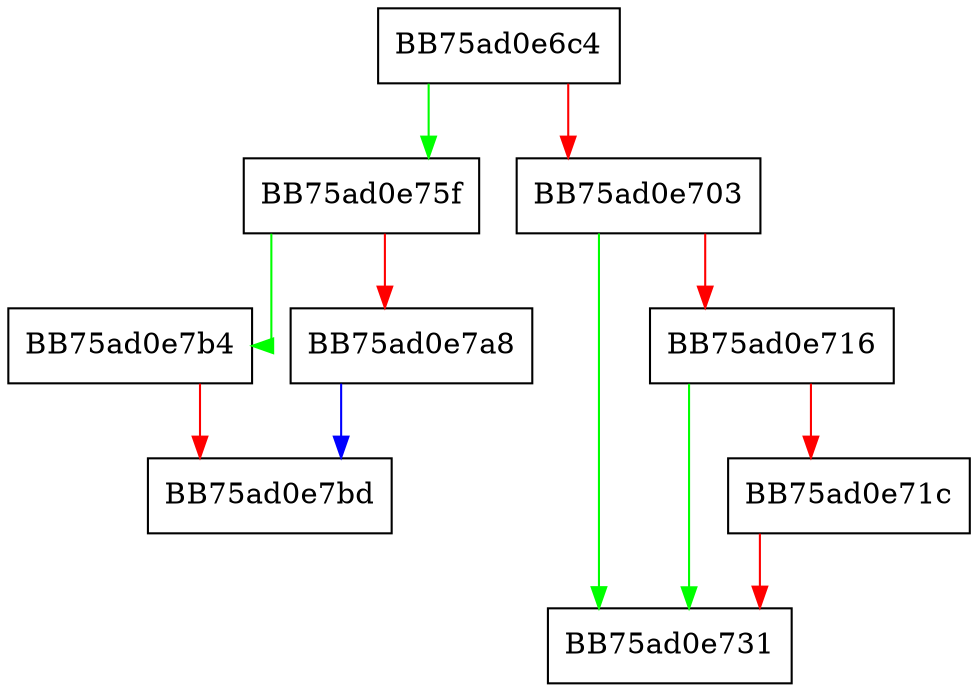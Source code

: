 digraph AddEntry {
  node [shape="box"];
  graph [splines=ortho];
  BB75ad0e6c4 -> BB75ad0e75f [color="green"];
  BB75ad0e6c4 -> BB75ad0e703 [color="red"];
  BB75ad0e703 -> BB75ad0e731 [color="green"];
  BB75ad0e703 -> BB75ad0e716 [color="red"];
  BB75ad0e716 -> BB75ad0e731 [color="green"];
  BB75ad0e716 -> BB75ad0e71c [color="red"];
  BB75ad0e71c -> BB75ad0e731 [color="red"];
  BB75ad0e75f -> BB75ad0e7b4 [color="green"];
  BB75ad0e75f -> BB75ad0e7a8 [color="red"];
  BB75ad0e7a8 -> BB75ad0e7bd [color="blue"];
  BB75ad0e7b4 -> BB75ad0e7bd [color="red"];
}